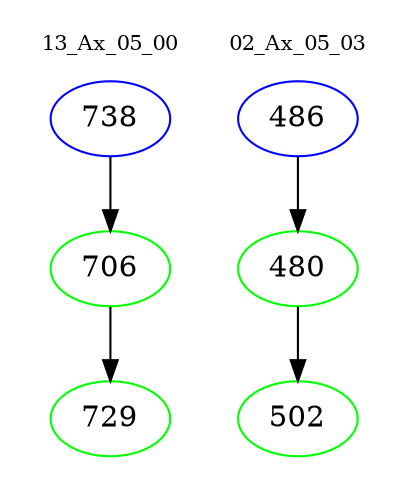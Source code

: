 digraph{
subgraph cluster_0 {
color = white
label = "13_Ax_05_00";
fontsize=10;
T0_738 [label="738", color="blue"]
T0_738 -> T0_706 [color="black"]
T0_706 [label="706", color="green"]
T0_706 -> T0_729 [color="black"]
T0_729 [label="729", color="green"]
}
subgraph cluster_1 {
color = white
label = "02_Ax_05_03";
fontsize=10;
T1_486 [label="486", color="blue"]
T1_486 -> T1_480 [color="black"]
T1_480 [label="480", color="green"]
T1_480 -> T1_502 [color="black"]
T1_502 [label="502", color="green"]
}
}
